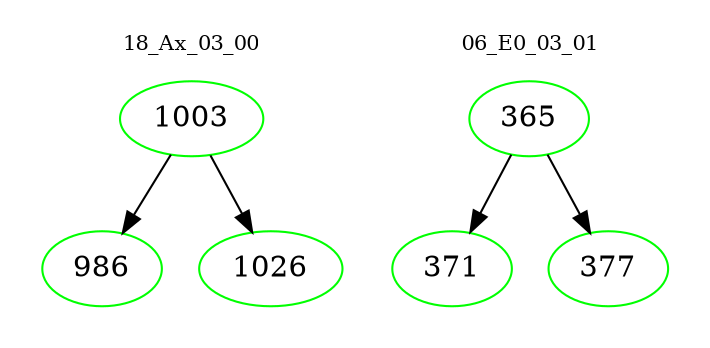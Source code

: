 digraph{
subgraph cluster_0 {
color = white
label = "18_Ax_03_00";
fontsize=10;
T0_1003 [label="1003", color="green"]
T0_1003 -> T0_986 [color="black"]
T0_986 [label="986", color="green"]
T0_1003 -> T0_1026 [color="black"]
T0_1026 [label="1026", color="green"]
}
subgraph cluster_1 {
color = white
label = "06_E0_03_01";
fontsize=10;
T1_365 [label="365", color="green"]
T1_365 -> T1_371 [color="black"]
T1_371 [label="371", color="green"]
T1_365 -> T1_377 [color="black"]
T1_377 [label="377", color="green"]
}
}
